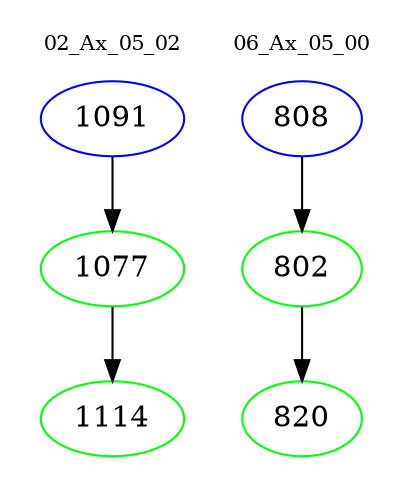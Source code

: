 digraph{
subgraph cluster_0 {
color = white
label = "02_Ax_05_02";
fontsize=10;
T0_1091 [label="1091", color="blue"]
T0_1091 -> T0_1077 [color="black"]
T0_1077 [label="1077", color="green"]
T0_1077 -> T0_1114 [color="black"]
T0_1114 [label="1114", color="green"]
}
subgraph cluster_1 {
color = white
label = "06_Ax_05_00";
fontsize=10;
T1_808 [label="808", color="blue"]
T1_808 -> T1_802 [color="black"]
T1_802 [label="802", color="green"]
T1_802 -> T1_820 [color="black"]
T1_820 [label="820", color="green"]
}
}
